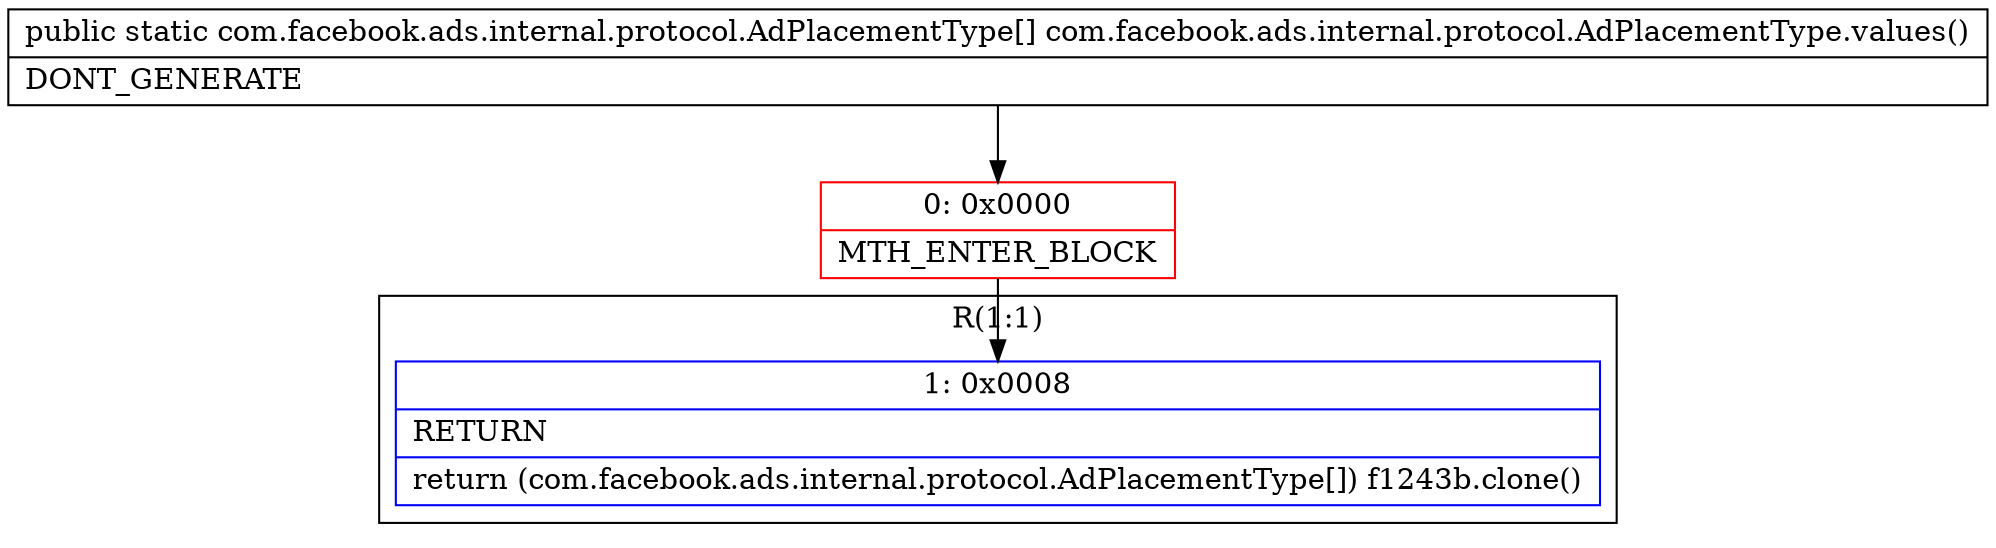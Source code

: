 digraph "CFG forcom.facebook.ads.internal.protocol.AdPlacementType.values()[Lcom\/facebook\/ads\/internal\/protocol\/AdPlacementType;" {
subgraph cluster_Region_1742301565 {
label = "R(1:1)";
node [shape=record,color=blue];
Node_1 [shape=record,label="{1\:\ 0x0008|RETURN\l|return (com.facebook.ads.internal.protocol.AdPlacementType[]) f1243b.clone()\l}"];
}
Node_0 [shape=record,color=red,label="{0\:\ 0x0000|MTH_ENTER_BLOCK\l}"];
MethodNode[shape=record,label="{public static com.facebook.ads.internal.protocol.AdPlacementType[] com.facebook.ads.internal.protocol.AdPlacementType.values()  | DONT_GENERATE\l}"];
MethodNode -> Node_0;
Node_0 -> Node_1;
}

